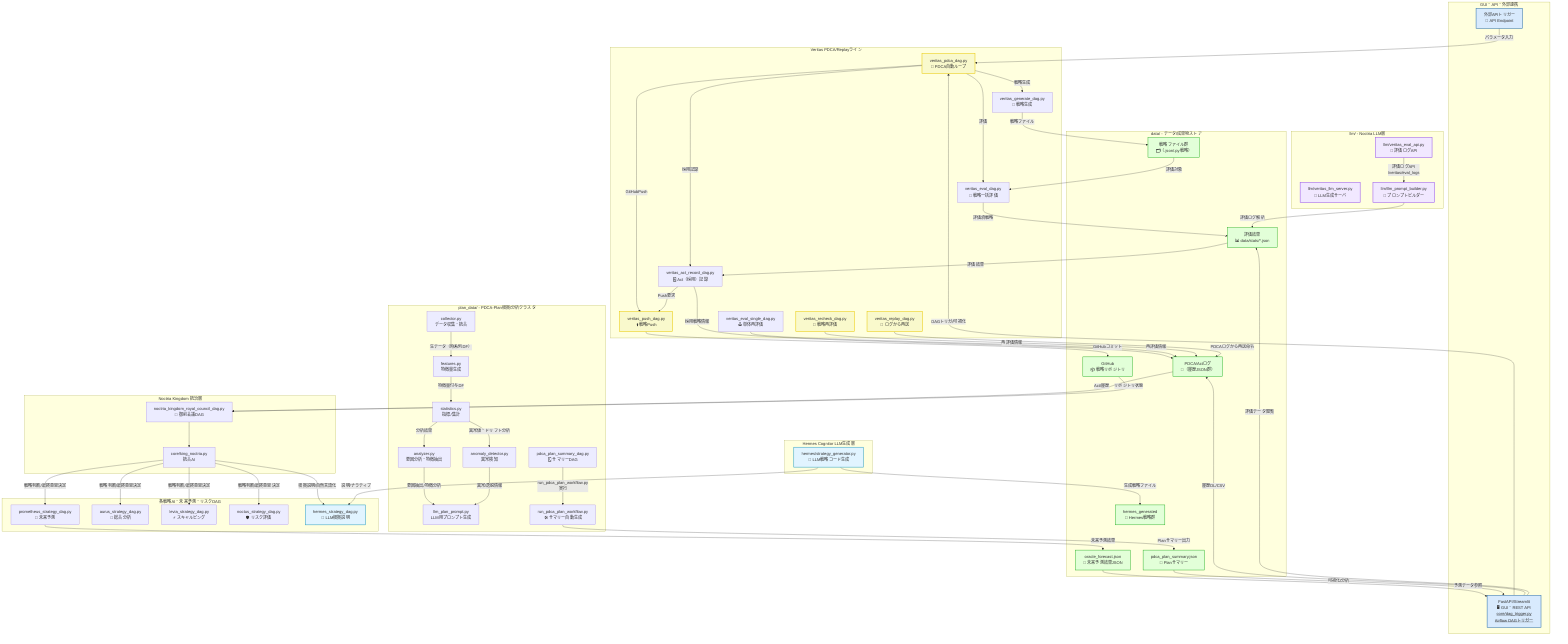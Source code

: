 flowchart TD  

%% --- Veritas PDCA/Replayライン（Master DAG完全削除） ---
subgraph Veritas_Master[Veritas PDCA/Replayライン]
  VPDCA["veritas_pdca_dag.py<br>🔁 PDCA自動ループ"]
  VG["veritas_generate_dag.py<br>🔨 戦略生成"]
  VE["veritas_eval_dag.py<br>📝 戦略一括評価"]
  VA["veritas_act_record_dag.py<br>🗒️ Act（採用）記録"]
  VS["veritas_eval_single_dag.py<br>🕹️ 単体再評価"]
  VR["veritas_recheck_dag.py<br>🔎 戦略再評価"]
  VPUSH["veritas_push_dag.py<br>⬆️ 戦略Push"]
  VREPLAY["veritas_replay_dag.py<br>🔁 ログから再送"]
end

%% --- Kingdom AI層 ---
subgraph Kingdom統治AI[Noctria Kingdom 統治層]
  RC["noctria_kingdom_royal_council_dag.py<br>👑 御前会議DAG"]
  KING["core/king_noctria.py<br>統合AI"]
end

%% --- ストラテジAI/DAG群 ---
subgraph 戦略AI群[各戦略AI・未来予測・リスクDAG]
  PA["prometheus_strategy_dag.py<br>🔮 未来予測"]
  AA["aurus_strategy_dag.py<br>🎯 総合分析"]
  LA["levia_strategy_dag.py<br>⚡ スキャルピング"]
  NA["noctus_strategy_dag.py<br>🛡️ リスク評価"]
  HA["hermes_strategy_dag.py<br>🦉 LLM根拠説明"]
end

%% --- Hermes LLM生成ノード（新設） ---
subgraph Hermes_LLM[Hermes Cognitor LLM生成層]
  HGEN["hermes/strategy_generator.py<br>🦉 LLM戦略コード生成"]
end

%% --- LLM層 --- 
subgraph LLM層[llm/ - Noctria LLM層]
  %% LLM_MAIN["llm/main.py<br>🚪 LLMサーバ（評価API）"]  <-- 削除（廃止）
  LLM_SERVER["llm/veritas_llm_server.py<br>🧠 LLM生成サーバ"]
  LLM_PROMPT["llm/llm_prompt_builder.py<br>📜 プロンプトビルダー"]
  LLM_EVALAPI["llm/veritas_eval_api.py<br>📄 評価ログAPI"]
end

%% --- Plan Data層（分離構成+Airflow定時バッチ追加）---
subgraph PlanData[plan_data/ - PDCA-Plan根拠/分析クラスタ]
  PLAN_COLLECT["collector.py<br>データ収集・統合"]
  PLAN_FEATURE["features.py<br>特徴量生成"]
  PLAN_STAT["statistics.py<br>指標/集計"]
  PLAN_ANALYZER["analyzer.py<br>要因分析・特徴抽出"]
  PLAN_PROMPT["llm_plan_prompt.py<br>LLM用プロンプト生成"]
  PLAN_ANOMALY["anomaly_detector.py<br>異常検知"]
  PLAN_PDCA_DAG["pdca_plan_summary_dag.py<br>🗓️ サマリーDAG"]
  PLAN_PDCA_BATCH["run_pdca_plan_workflow.py<br>🛠️ サマリー自動生成"]
end

%% --- GUI/API層 ---
subgraph GUI_API[GUI・API・外部連携]
  GUI["FastAPI/Streamlit<br>🖥️ GUI・REST API<br><u>core/dag_trigger.py<br>Airflow DAGトリガー</u>"]
  API["外部APIトリガー<br>🔗 API Endpoint"]
end

%% --- データ・ファイル層 ---
subgraph DATA["data/ - データ/成果物ストア"]
  GIT["GitHub<br>📦 戦略リポジトリ"]
  ACTLOG["PDCA/Actログ<br>📜（履歴JSON群）"]
  STRATJSON["戦略ファイル群<br>🗂️（.json/.py戦略）"]
  HERMES_STRAT["hermes_generated<br>🦉 Hermes戦略群"]
  EVALRES["評価結果<br>📊 data/stats/*.json"]
  PLAN_SUMMARY_JSON["pdca_plan_summary.json<br>📝 Planサマリー"]
  ORACLE_FORECAST_JSON["oracle_forecast.json<br>🔮 未来予測結果JSON"]
end

%% --- Master/PDCA/Replayフロー ---
VPDCA -- "戦略生成" --> VG
VPDCA -- "評価" --> VE
VPDCA -- "採用記録" --> VA
VPDCA -- "GitHubPush" --> VPUSH

%% --- Veritas評価後の流れ ---
VG -- "戦略ファイル" --> STRATJSON
STRATJSON -- "評価対象" --> VE
VE -- "評価済戦略" --> EVALRES
EVALRES -- "評価結果" --> VA
VA -- "採用戦略情報" --> ACTLOG
ACTLOG -- "Act/履歴" --> RC
VA -- "Push要求" --> VPUSH
VPUSH -- "GitHubコミット" --> GIT
GIT -- "リポジトリ状態" --> RC

%% --- Actログ/PDCA履歴も御前会議へ -->
VS -- "再評価情報" --> ACTLOG
VR -- "再評価情報" --> ACTLOG

%% --- 再送DAGの流れ（Replay） ---
VREPLAY -- "PDCAログから再送命令" --> ACTLOG

%% --- 御前会議/統合AIフロー ---
RC --> KING

%% --- ストラテジAI群と統合AIの連携イメージ ---
KING -- "戦略判断/最終意思決定" --> PA
KING -- "戦略判断/最終意思決定" --> AA
KING -- "戦略判断/最終意思決定" --> LA
KING -- "戦略判断/最終意思決定" --> NA
KING -- "根拠説明/自然言語化" --> HA

%% --- Hermes LLM生成フロー ---
HGEN -- "生成戦略ファイル" --> HERMES_STRAT
HGEN -- "説明/ナラティブ" --> HA

%% --- GUI⇔PDCA連携 --- 
GUI -- "DAGトリガ/可視化" --> VPDCA
API -- "パラメータ入力" --> VPDCA

%% --- GUI・API⇔成果物 ---
GUI -- "履歴DL/CSV" --> ACTLOG
GUI -- "評価データ閲覧" --> EVALRES

%% --- Prometheus未来予測のJSON出力（追加） ---
PA -- "未来予測結果" --> ORACLE_FORECAST_JSON
ORACLE_FORECAST_JSON -- "予測データ参照" --> GUI

%% --- LLM層連携（veritas_llm_server.pyは廃止想定） ---
%% LLM_SERVER -.-> LLM_PROMPT
%% VG -- "戦略生成指示<br>/generate" --> LLM_SERVER
%% GUI -- "戦略自動生成<br>/generate" --> LLM_SERVER
%% LLM_SERVER -- "生成結果" --> VG
LLM_EVALAPI -- "評価ログAPI<br>/veritas/eval_logs" --> LLM_PROMPT
LLM_PROMPT -- "評価ログ解析" --> EVALRES

%% --- PlanData層連携（分離構成+Airflow定時バッチ）---
PLAN_COLLECT -- "生データ（時系列DF）" --> PLAN_FEATURE
PLAN_FEATURE -- "特徴量付与DF" --> PLAN_STAT
PLAN_STAT -- "分析結果" --> PLAN_ANALYZER
PLAN_ANALYZER -- "要因抽出/特徴分析" --> PLAN_PROMPT
PLAN_STAT -- "異常値・ドリフト分析" --> PLAN_ANOMALY
PLAN_ANOMALY -- "異常/逸脱情報" --> PLAN_PROMPT

%% --- PDCA-Planサマリー自動生成（Airflow/バッチ） ---
PLAN_PDCA_DAG -- "run_pdca_plan_workflow.py実行" --> PLAN_PDCA_BATCH
PLAN_PDCA_BATCH -- "Planサマリー出力" --> PLAN_SUMMARY_JSON
PLAN_SUMMARY_JSON -- "可視化/分析" --> GUI

classDef pdca fill:#f9f9cc,stroke:#e9c900,stroke-width:2px;
class VPDCA,VPUSH,VR,VREPLAY pdca;

classDef gui fill:#d8eafd,stroke:#2c6faa,stroke-width:2px;
class GUI,API gui;

classDef data fill:#e2ffd8,stroke:#09a509,stroke-width:1.5px;
class GIT,ACTLOG,STRATJSON,HERMES_STRAT,EVALRES,PLAN_SUMMARY_JSON,ORACLE_FORECAST_JSON data;

classDef llm fill:#f1e8ff,stroke:#9651ed,stroke-width:2px;
class LLM_SERVER,LLM_PROMPT,LLM_EVALAPI llm;

classDef hermes fill:#e1f4ff,stroke:#2d9fc2,stroke-width:2px;
class HA,HGEN hermes;